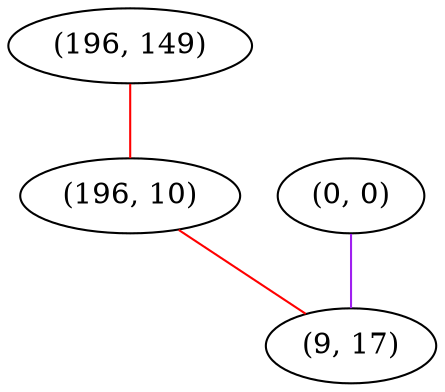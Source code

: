 graph "" {
"(196, 149)";
"(196, 10)";
"(0, 0)";
"(9, 17)";
"(196, 149)" -- "(196, 10)"  [color=red, key=0, weight=1];
"(196, 10)" -- "(9, 17)"  [color=red, key=0, weight=1];
"(0, 0)" -- "(9, 17)"  [color=purple, key=0, weight=4];
}
